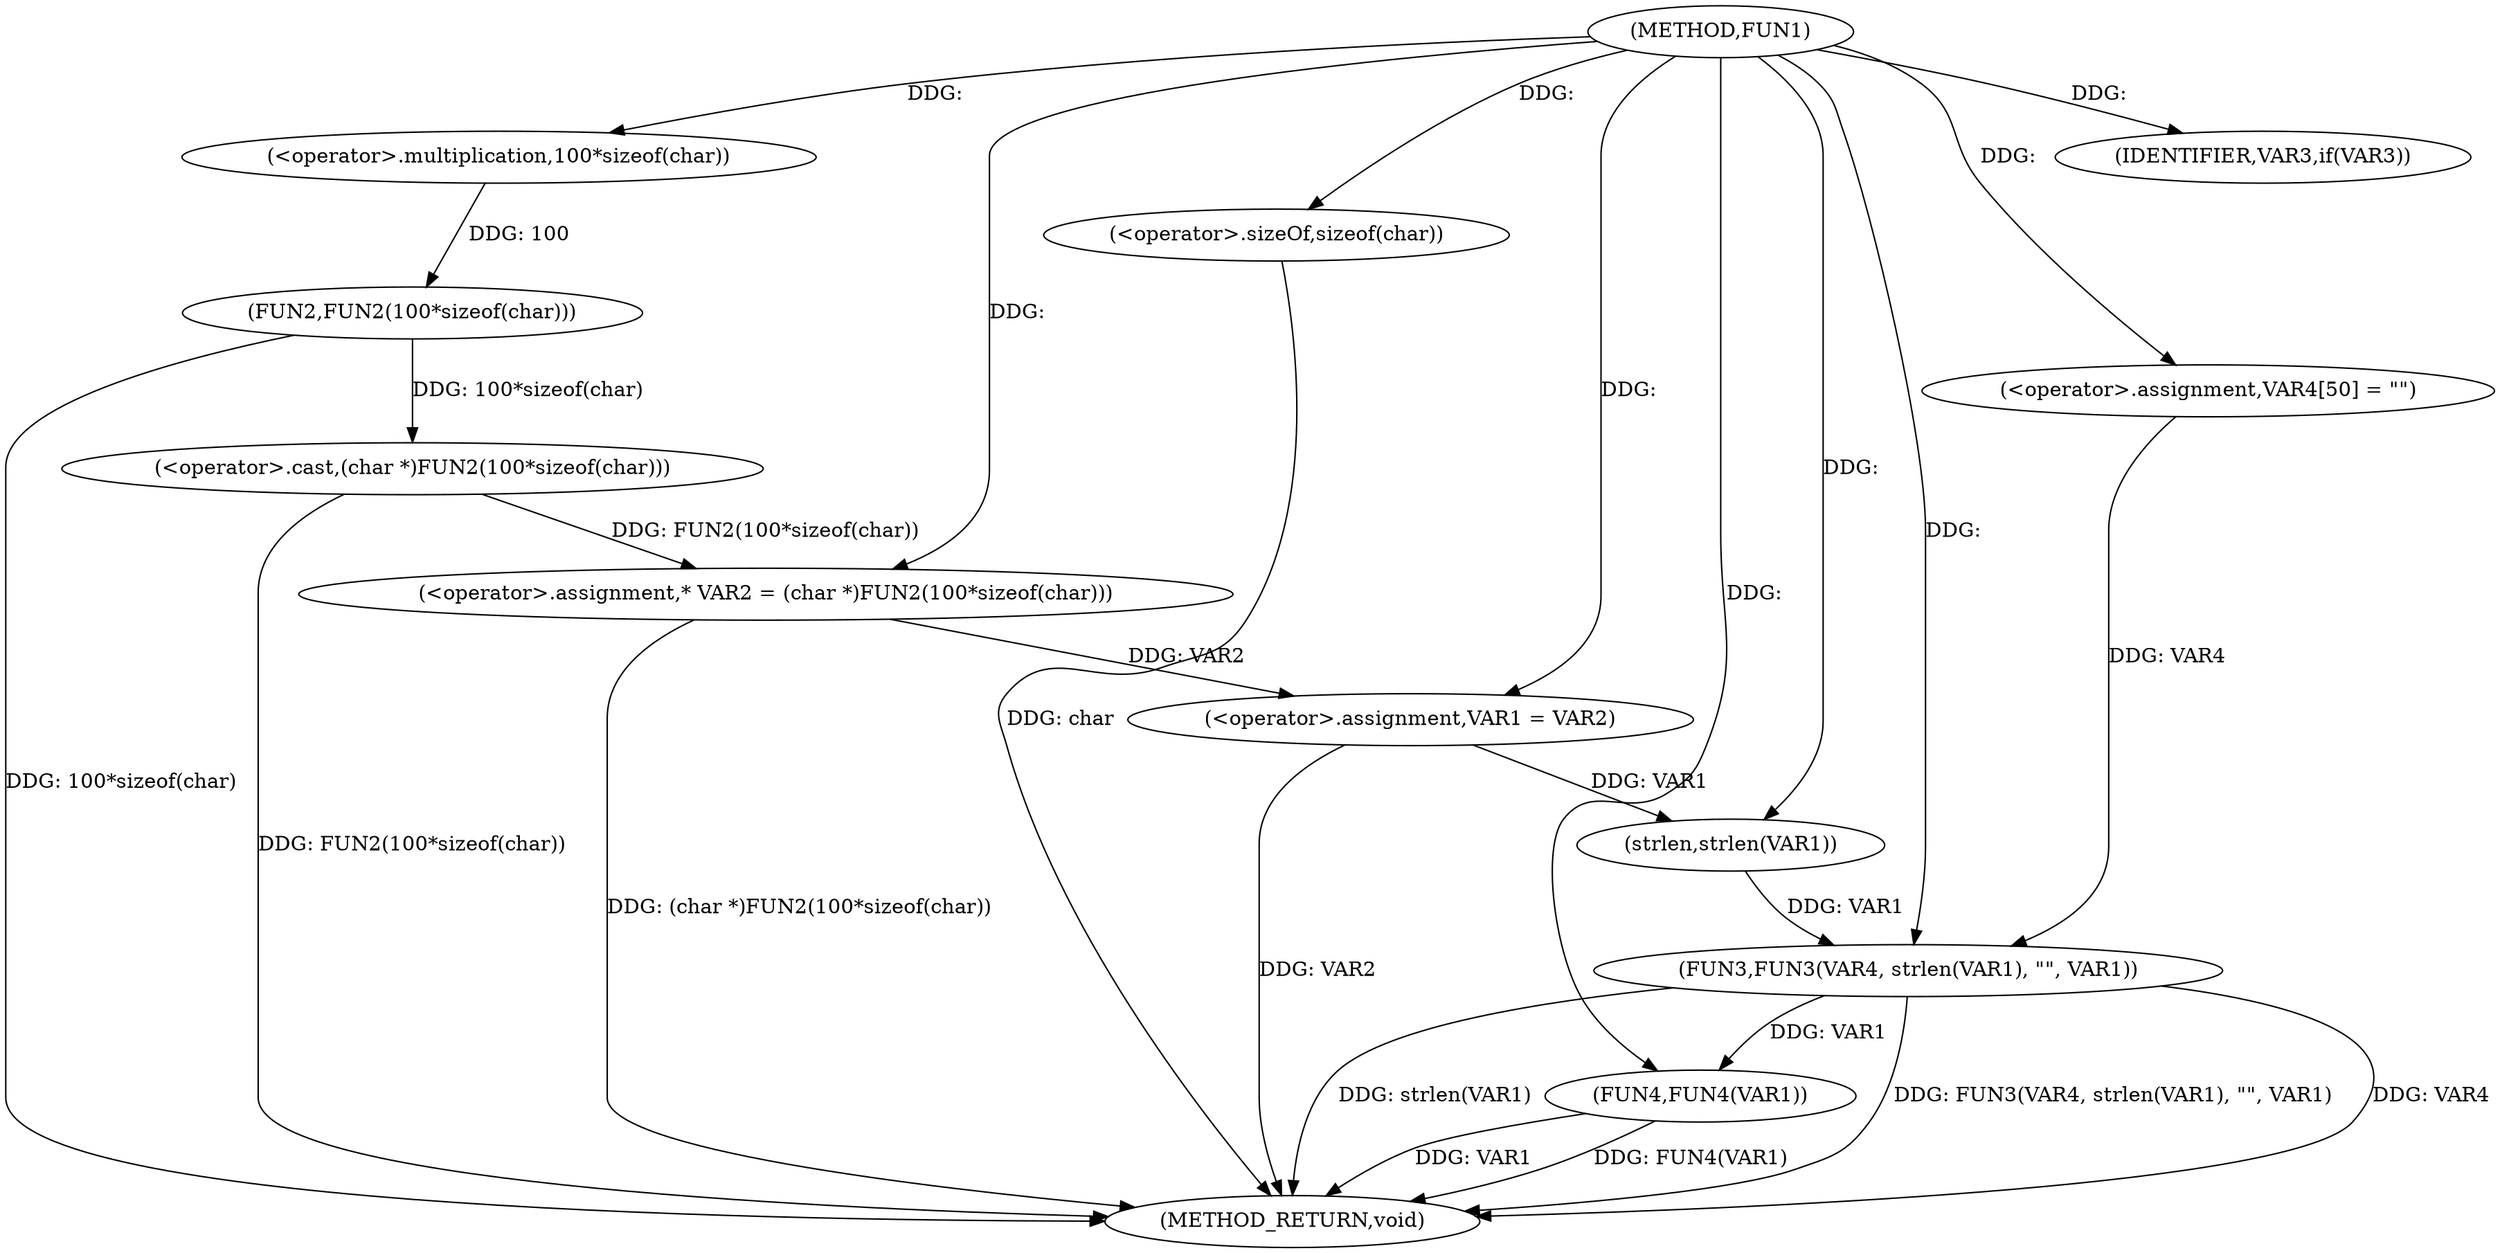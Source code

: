 digraph FUN1 {  
"1000100" [label = "(METHOD,FUN1)" ]
"1000132" [label = "(METHOD_RETURN,void)" ]
"1000104" [label = "(<operator>.assignment,* VAR2 = (char *)FUN2(100*sizeof(char)))" ]
"1000106" [label = "(<operator>.cast,(char *)FUN2(100*sizeof(char)))" ]
"1000108" [label = "(FUN2,FUN2(100*sizeof(char)))" ]
"1000109" [label = "(<operator>.multiplication,100*sizeof(char))" ]
"1000111" [label = "(<operator>.sizeOf,sizeof(char))" ]
"1000113" [label = "(<operator>.assignment,VAR1 = VAR2)" ]
"1000117" [label = "(IDENTIFIER,VAR3,if(VAR3))" ]
"1000121" [label = "(<operator>.assignment,VAR4[50] = \"\")" ]
"1000124" [label = "(FUN3,FUN3(VAR4, strlen(VAR1), \"\", VAR1))" ]
"1000126" [label = "(strlen,strlen(VAR1))" ]
"1000130" [label = "(FUN4,FUN4(VAR1))" ]
  "1000124" -> "1000132"  [ label = "DDG: VAR4"] 
  "1000106" -> "1000132"  [ label = "DDG: FUN2(100*sizeof(char))"] 
  "1000111" -> "1000132"  [ label = "DDG: char"] 
  "1000130" -> "1000132"  [ label = "DDG: FUN4(VAR1)"] 
  "1000124" -> "1000132"  [ label = "DDG: strlen(VAR1)"] 
  "1000113" -> "1000132"  [ label = "DDG: VAR2"] 
  "1000104" -> "1000132"  [ label = "DDG: (char *)FUN2(100*sizeof(char))"] 
  "1000108" -> "1000132"  [ label = "DDG: 100*sizeof(char)"] 
  "1000130" -> "1000132"  [ label = "DDG: VAR1"] 
  "1000124" -> "1000132"  [ label = "DDG: FUN3(VAR4, strlen(VAR1), \"\", VAR1)"] 
  "1000106" -> "1000104"  [ label = "DDG: FUN2(100*sizeof(char))"] 
  "1000100" -> "1000104"  [ label = "DDG: "] 
  "1000108" -> "1000106"  [ label = "DDG: 100*sizeof(char)"] 
  "1000109" -> "1000108"  [ label = "DDG: 100"] 
  "1000100" -> "1000109"  [ label = "DDG: "] 
  "1000100" -> "1000111"  [ label = "DDG: "] 
  "1000104" -> "1000113"  [ label = "DDG: VAR2"] 
  "1000100" -> "1000113"  [ label = "DDG: "] 
  "1000100" -> "1000117"  [ label = "DDG: "] 
  "1000100" -> "1000121"  [ label = "DDG: "] 
  "1000121" -> "1000124"  [ label = "DDG: VAR4"] 
  "1000100" -> "1000124"  [ label = "DDG: "] 
  "1000126" -> "1000124"  [ label = "DDG: VAR1"] 
  "1000113" -> "1000126"  [ label = "DDG: VAR1"] 
  "1000100" -> "1000126"  [ label = "DDG: "] 
  "1000124" -> "1000130"  [ label = "DDG: VAR1"] 
  "1000100" -> "1000130"  [ label = "DDG: "] 
}
